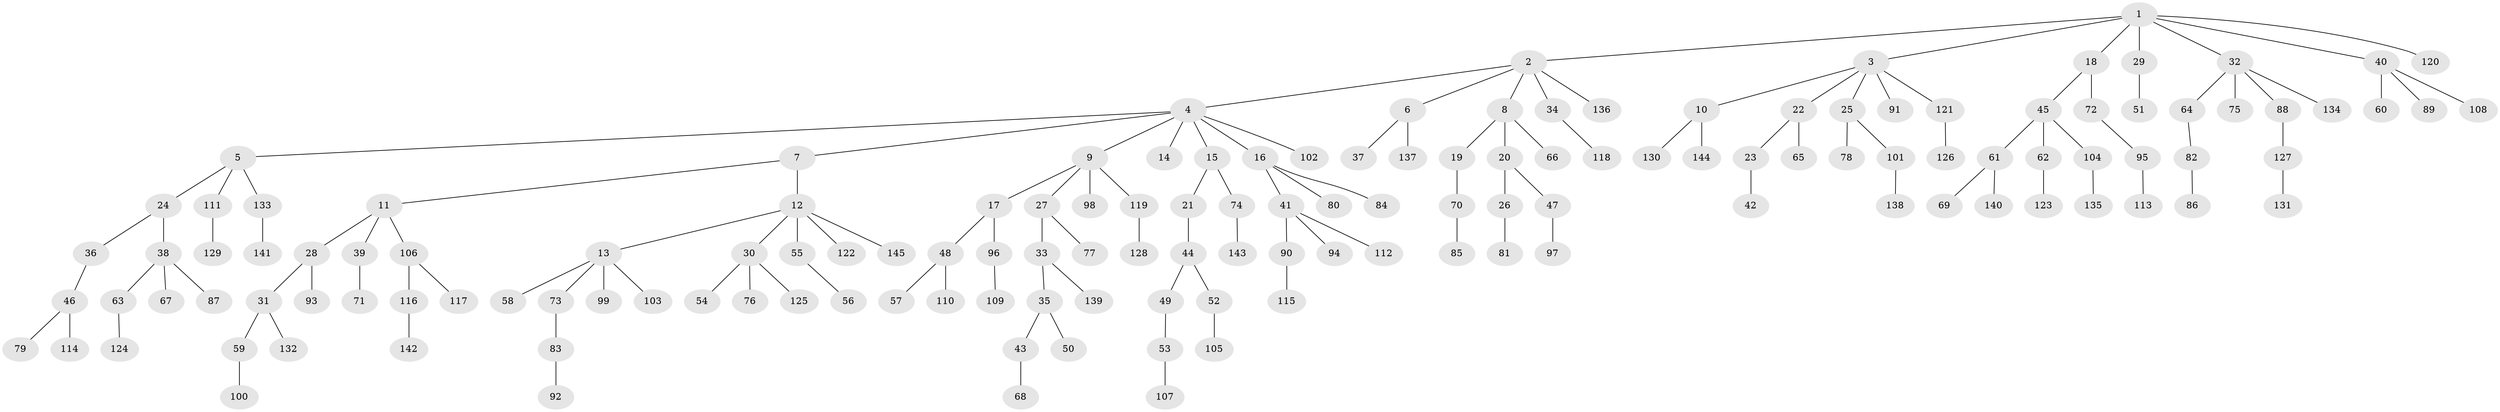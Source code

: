 // coarse degree distribution, {6: 0.00980392156862745, 5: 0.0392156862745098, 7: 0.00980392156862745, 4: 0.06862745098039216, 2: 0.2549019607843137, 3: 0.12745098039215685, 1: 0.49019607843137253}
// Generated by graph-tools (version 1.1) at 2025/52/03/04/25 22:52:04]
// undirected, 145 vertices, 144 edges
graph export_dot {
  node [color=gray90,style=filled];
  1;
  2;
  3;
  4;
  5;
  6;
  7;
  8;
  9;
  10;
  11;
  12;
  13;
  14;
  15;
  16;
  17;
  18;
  19;
  20;
  21;
  22;
  23;
  24;
  25;
  26;
  27;
  28;
  29;
  30;
  31;
  32;
  33;
  34;
  35;
  36;
  37;
  38;
  39;
  40;
  41;
  42;
  43;
  44;
  45;
  46;
  47;
  48;
  49;
  50;
  51;
  52;
  53;
  54;
  55;
  56;
  57;
  58;
  59;
  60;
  61;
  62;
  63;
  64;
  65;
  66;
  67;
  68;
  69;
  70;
  71;
  72;
  73;
  74;
  75;
  76;
  77;
  78;
  79;
  80;
  81;
  82;
  83;
  84;
  85;
  86;
  87;
  88;
  89;
  90;
  91;
  92;
  93;
  94;
  95;
  96;
  97;
  98;
  99;
  100;
  101;
  102;
  103;
  104;
  105;
  106;
  107;
  108;
  109;
  110;
  111;
  112;
  113;
  114;
  115;
  116;
  117;
  118;
  119;
  120;
  121;
  122;
  123;
  124;
  125;
  126;
  127;
  128;
  129;
  130;
  131;
  132;
  133;
  134;
  135;
  136;
  137;
  138;
  139;
  140;
  141;
  142;
  143;
  144;
  145;
  1 -- 2;
  1 -- 3;
  1 -- 18;
  1 -- 29;
  1 -- 32;
  1 -- 40;
  1 -- 120;
  2 -- 4;
  2 -- 6;
  2 -- 8;
  2 -- 34;
  2 -- 136;
  3 -- 10;
  3 -- 22;
  3 -- 25;
  3 -- 91;
  3 -- 121;
  4 -- 5;
  4 -- 7;
  4 -- 9;
  4 -- 14;
  4 -- 15;
  4 -- 16;
  4 -- 102;
  5 -- 24;
  5 -- 111;
  5 -- 133;
  6 -- 37;
  6 -- 137;
  7 -- 11;
  7 -- 12;
  8 -- 19;
  8 -- 20;
  8 -- 66;
  9 -- 17;
  9 -- 27;
  9 -- 98;
  9 -- 119;
  10 -- 130;
  10 -- 144;
  11 -- 28;
  11 -- 39;
  11 -- 106;
  12 -- 13;
  12 -- 30;
  12 -- 55;
  12 -- 122;
  12 -- 145;
  13 -- 58;
  13 -- 73;
  13 -- 99;
  13 -- 103;
  15 -- 21;
  15 -- 74;
  16 -- 41;
  16 -- 80;
  16 -- 84;
  17 -- 48;
  17 -- 96;
  18 -- 45;
  18 -- 72;
  19 -- 70;
  20 -- 26;
  20 -- 47;
  21 -- 44;
  22 -- 23;
  22 -- 65;
  23 -- 42;
  24 -- 36;
  24 -- 38;
  25 -- 78;
  25 -- 101;
  26 -- 81;
  27 -- 33;
  27 -- 77;
  28 -- 31;
  28 -- 93;
  29 -- 51;
  30 -- 54;
  30 -- 76;
  30 -- 125;
  31 -- 59;
  31 -- 132;
  32 -- 64;
  32 -- 75;
  32 -- 88;
  32 -- 134;
  33 -- 35;
  33 -- 139;
  34 -- 118;
  35 -- 43;
  35 -- 50;
  36 -- 46;
  38 -- 63;
  38 -- 67;
  38 -- 87;
  39 -- 71;
  40 -- 60;
  40 -- 89;
  40 -- 108;
  41 -- 90;
  41 -- 94;
  41 -- 112;
  43 -- 68;
  44 -- 49;
  44 -- 52;
  45 -- 61;
  45 -- 62;
  45 -- 104;
  46 -- 79;
  46 -- 114;
  47 -- 97;
  48 -- 57;
  48 -- 110;
  49 -- 53;
  52 -- 105;
  53 -- 107;
  55 -- 56;
  59 -- 100;
  61 -- 69;
  61 -- 140;
  62 -- 123;
  63 -- 124;
  64 -- 82;
  70 -- 85;
  72 -- 95;
  73 -- 83;
  74 -- 143;
  82 -- 86;
  83 -- 92;
  88 -- 127;
  90 -- 115;
  95 -- 113;
  96 -- 109;
  101 -- 138;
  104 -- 135;
  106 -- 116;
  106 -- 117;
  111 -- 129;
  116 -- 142;
  119 -- 128;
  121 -- 126;
  127 -- 131;
  133 -- 141;
}
